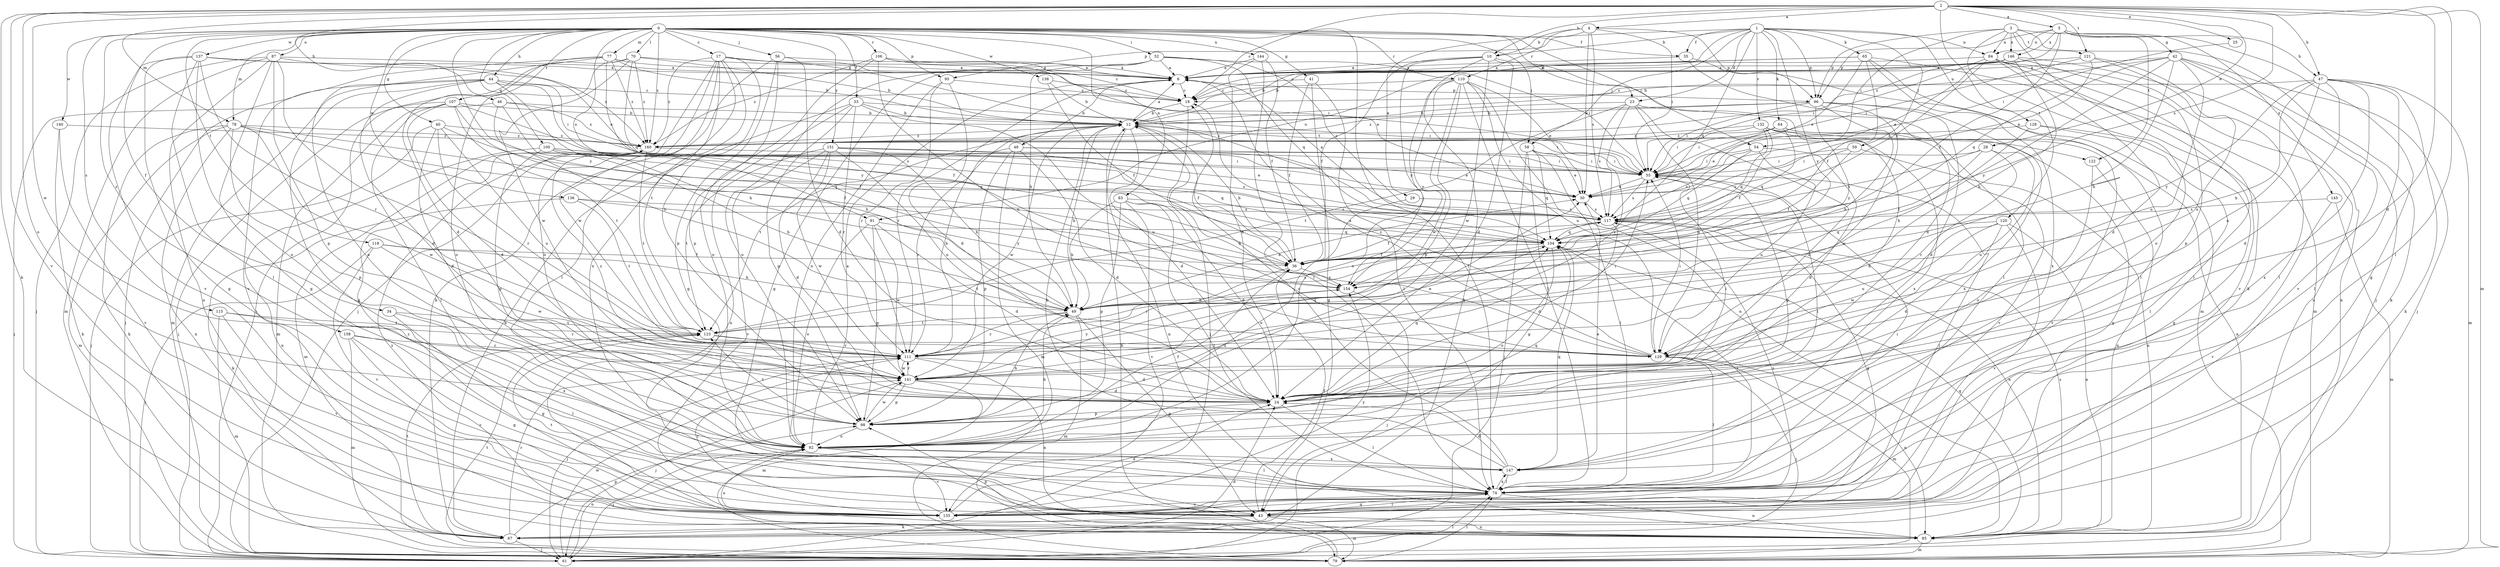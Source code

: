 strict digraph  {
0;
1;
2;
3;
4;
5;
6;
10;
12;
17;
18;
23;
24;
25;
28;
29;
30;
33;
34;
35;
36;
40;
41;
42;
43;
44;
46;
47;
48;
49;
52;
54;
55;
56;
58;
59;
61;
64;
65;
67;
70;
74;
77;
78;
79;
83;
84;
85;
87;
91;
92;
95;
96;
98;
100;
104;
106;
107;
110;
111;
115;
117;
118;
120;
121;
122;
123;
128;
129;
132;
135;
136;
137;
138;
140;
141;
144;
145;
146;
147;
151;
154;
158;
160;
0 -> 17  [label=c];
0 -> 23  [label=d];
0 -> 33  [label=f];
0 -> 34  [label=f];
0 -> 35  [label=f];
0 -> 40  [label=g];
0 -> 41  [label=g];
0 -> 44  [label=h];
0 -> 52  [label=i];
0 -> 54  [label=i];
0 -> 56  [label=j];
0 -> 58  [label=j];
0 -> 70  [label=l];
0 -> 74  [label=l];
0 -> 77  [label=m];
0 -> 78  [label=m];
0 -> 83  [label=n];
0 -> 87  [label=o];
0 -> 91  [label=o];
0 -> 95  [label=p];
0 -> 100  [label=q];
0 -> 106  [label=r];
0 -> 107  [label=r];
0 -> 110  [label=r];
0 -> 115  [label=s];
0 -> 118  [label=t];
0 -> 136  [label=w];
0 -> 137  [label=w];
0 -> 138  [label=w];
0 -> 140  [label=w];
0 -> 144  [label=x];
0 -> 151  [label=y];
0 -> 154  [label=y];
0 -> 158  [label=z];
0 -> 160  [label=z];
1 -> 10  [label=b];
1 -> 23  [label=d];
1 -> 35  [label=f];
1 -> 58  [label=j];
1 -> 59  [label=j];
1 -> 64  [label=k];
1 -> 65  [label=k];
1 -> 84  [label=n];
1 -> 91  [label=o];
1 -> 95  [label=p];
1 -> 96  [label=p];
1 -> 104  [label=q];
1 -> 128  [label=u];
1 -> 132  [label=v];
1 -> 154  [label=y];
2 -> 4  [label=a];
2 -> 5  [label=a];
2 -> 10  [label=b];
2 -> 18  [label=c];
2 -> 24  [label=d];
2 -> 25  [label=e];
2 -> 28  [label=e];
2 -> 46  [label=h];
2 -> 47  [label=h];
2 -> 67  [label=k];
2 -> 74  [label=l];
2 -> 78  [label=m];
2 -> 79  [label=m];
2 -> 92  [label=o];
2 -> 117  [label=s];
2 -> 120  [label=t];
2 -> 121  [label=t];
2 -> 135  [label=v];
2 -> 141  [label=w];
3 -> 54  [label=i];
3 -> 61  [label=j];
3 -> 67  [label=k];
3 -> 84  [label=n];
3 -> 92  [label=o];
3 -> 96  [label=p];
3 -> 121  [label=t];
3 -> 145  [label=x];
3 -> 146  [label=x];
4 -> 10  [label=b];
4 -> 29  [label=e];
4 -> 30  [label=e];
4 -> 55  [label=i];
4 -> 96  [label=p];
4 -> 110  [label=r];
4 -> 117  [label=s];
5 -> 36  [label=f];
5 -> 42  [label=g];
5 -> 43  [label=g];
5 -> 47  [label=h];
5 -> 84  [label=n];
5 -> 96  [label=p];
5 -> 122  [label=t];
5 -> 146  [label=x];
5 -> 160  [label=z];
6 -> 18  [label=c];
6 -> 48  [label=h];
6 -> 96  [label=p];
6 -> 111  [label=r];
10 -> 6  [label=a];
10 -> 24  [label=d];
10 -> 36  [label=f];
10 -> 67  [label=k];
10 -> 74  [label=l];
10 -> 141  [label=w];
10 -> 154  [label=y];
12 -> 6  [label=a];
12 -> 24  [label=d];
12 -> 36  [label=f];
12 -> 49  [label=h];
12 -> 55  [label=i];
12 -> 85  [label=n];
12 -> 122  [label=t];
12 -> 123  [label=t];
12 -> 141  [label=w];
12 -> 160  [label=z];
17 -> 6  [label=a];
17 -> 55  [label=i];
17 -> 61  [label=j];
17 -> 74  [label=l];
17 -> 92  [label=o];
17 -> 98  [label=p];
17 -> 117  [label=s];
17 -> 123  [label=t];
17 -> 141  [label=w];
17 -> 147  [label=x];
17 -> 160  [label=z];
18 -> 12  [label=b];
18 -> 61  [label=j];
23 -> 12  [label=b];
23 -> 24  [label=d];
23 -> 111  [label=r];
23 -> 117  [label=s];
23 -> 123  [label=t];
23 -> 129  [label=u];
23 -> 147  [label=x];
24 -> 55  [label=i];
24 -> 74  [label=l];
24 -> 98  [label=p];
24 -> 104  [label=q];
25 -> 55  [label=i];
28 -> 36  [label=f];
28 -> 55  [label=i];
28 -> 111  [label=r];
28 -> 117  [label=s];
28 -> 129  [label=u];
29 -> 92  [label=o];
29 -> 117  [label=s];
30 -> 117  [label=s];
33 -> 12  [label=b];
33 -> 55  [label=i];
33 -> 67  [label=k];
33 -> 85  [label=n];
33 -> 98  [label=p];
33 -> 111  [label=r];
33 -> 129  [label=u];
34 -> 43  [label=g];
34 -> 123  [label=t];
34 -> 147  [label=x];
35 -> 6  [label=a];
35 -> 24  [label=d];
35 -> 79  [label=m];
36 -> 12  [label=b];
36 -> 111  [label=r];
36 -> 154  [label=y];
40 -> 24  [label=d];
40 -> 61  [label=j];
40 -> 104  [label=q];
40 -> 111  [label=r];
40 -> 129  [label=u];
40 -> 160  [label=z];
41 -> 18  [label=c];
41 -> 36  [label=f];
41 -> 43  [label=g];
41 -> 74  [label=l];
42 -> 6  [label=a];
42 -> 12  [label=b];
42 -> 49  [label=h];
42 -> 61  [label=j];
42 -> 67  [label=k];
42 -> 104  [label=q];
42 -> 129  [label=u];
42 -> 135  [label=v];
42 -> 154  [label=y];
43 -> 36  [label=f];
43 -> 67  [label=k];
43 -> 74  [label=l];
43 -> 79  [label=m];
43 -> 85  [label=n];
44 -> 18  [label=c];
44 -> 24  [label=d];
44 -> 36  [label=f];
44 -> 43  [label=g];
44 -> 49  [label=h];
44 -> 55  [label=i];
44 -> 61  [label=j];
44 -> 79  [label=m];
46 -> 12  [label=b];
46 -> 36  [label=f];
46 -> 49  [label=h];
46 -> 61  [label=j];
46 -> 160  [label=z];
47 -> 18  [label=c];
47 -> 24  [label=d];
47 -> 49  [label=h];
47 -> 67  [label=k];
47 -> 74  [label=l];
47 -> 79  [label=m];
47 -> 129  [label=u];
47 -> 147  [label=x];
47 -> 154  [label=y];
48 -> 24  [label=d];
48 -> 30  [label=e];
48 -> 55  [label=i];
48 -> 79  [label=m];
48 -> 98  [label=p];
48 -> 111  [label=r];
49 -> 30  [label=e];
49 -> 43  [label=g];
49 -> 79  [label=m];
49 -> 111  [label=r];
49 -> 123  [label=t];
52 -> 6  [label=a];
52 -> 43  [label=g];
52 -> 49  [label=h];
52 -> 55  [label=i];
52 -> 92  [label=o];
52 -> 104  [label=q];
52 -> 117  [label=s];
54 -> 24  [label=d];
54 -> 55  [label=i];
54 -> 104  [label=q];
54 -> 117  [label=s];
54 -> 129  [label=u];
55 -> 30  [label=e];
55 -> 98  [label=p];
55 -> 117  [label=s];
56 -> 6  [label=a];
56 -> 24  [label=d];
56 -> 43  [label=g];
56 -> 67  [label=k];
56 -> 92  [label=o];
58 -> 30  [label=e];
58 -> 43  [label=g];
58 -> 55  [label=i];
58 -> 61  [label=j];
58 -> 74  [label=l];
58 -> 104  [label=q];
59 -> 36  [label=f];
59 -> 55  [label=i];
59 -> 85  [label=n];
59 -> 117  [label=s];
61 -> 24  [label=d];
61 -> 74  [label=l];
61 -> 92  [label=o];
61 -> 141  [label=w];
64 -> 30  [label=e];
64 -> 55  [label=i];
64 -> 85  [label=n];
64 -> 104  [label=q];
64 -> 135  [label=v];
64 -> 160  [label=z];
65 -> 6  [label=a];
65 -> 12  [label=b];
65 -> 30  [label=e];
65 -> 36  [label=f];
65 -> 74  [label=l];
65 -> 79  [label=m];
65 -> 147  [label=x];
67 -> 61  [label=j];
67 -> 98  [label=p];
67 -> 111  [label=r];
67 -> 123  [label=t];
70 -> 6  [label=a];
70 -> 12  [label=b];
70 -> 61  [label=j];
70 -> 92  [label=o];
70 -> 141  [label=w];
70 -> 154  [label=y];
70 -> 160  [label=z];
74 -> 43  [label=g];
74 -> 55  [label=i];
74 -> 85  [label=n];
74 -> 135  [label=v];
74 -> 147  [label=x];
77 -> 6  [label=a];
77 -> 12  [label=b];
77 -> 24  [label=d];
77 -> 92  [label=o];
77 -> 104  [label=q];
77 -> 135  [label=v];
77 -> 160  [label=z];
78 -> 36  [label=f];
78 -> 67  [label=k];
78 -> 79  [label=m];
78 -> 85  [label=n];
78 -> 98  [label=p];
78 -> 104  [label=q];
78 -> 141  [label=w];
78 -> 160  [label=z];
79 -> 12  [label=b];
79 -> 74  [label=l];
79 -> 123  [label=t];
83 -> 24  [label=d];
83 -> 49  [label=h];
83 -> 74  [label=l];
83 -> 98  [label=p];
83 -> 117  [label=s];
83 -> 135  [label=v];
84 -> 6  [label=a];
84 -> 24  [label=d];
84 -> 55  [label=i];
84 -> 74  [label=l];
84 -> 85  [label=n];
84 -> 117  [label=s];
84 -> 135  [label=v];
85 -> 79  [label=m];
85 -> 92  [label=o];
85 -> 98  [label=p];
85 -> 104  [label=q];
85 -> 117  [label=s];
85 -> 160  [label=z];
87 -> 6  [label=a];
87 -> 30  [label=e];
87 -> 43  [label=g];
87 -> 61  [label=j];
87 -> 79  [label=m];
87 -> 85  [label=n];
87 -> 98  [label=p];
87 -> 111  [label=r];
91 -> 24  [label=d];
91 -> 92  [label=o];
91 -> 98  [label=p];
91 -> 104  [label=q];
91 -> 141  [label=w];
92 -> 6  [label=a];
92 -> 36  [label=f];
92 -> 49  [label=h];
92 -> 55  [label=i];
92 -> 61  [label=j];
92 -> 74  [label=l];
92 -> 104  [label=q];
92 -> 135  [label=v];
92 -> 147  [label=x];
95 -> 18  [label=c];
95 -> 24  [label=d];
95 -> 92  [label=o];
95 -> 111  [label=r];
96 -> 12  [label=b];
96 -> 24  [label=d];
96 -> 49  [label=h];
96 -> 55  [label=i];
96 -> 141  [label=w];
96 -> 147  [label=x];
96 -> 154  [label=y];
96 -> 160  [label=z];
98 -> 49  [label=h];
98 -> 92  [label=o];
98 -> 123  [label=t];
98 -> 141  [label=w];
100 -> 30  [label=e];
100 -> 49  [label=h];
100 -> 55  [label=i];
100 -> 85  [label=n];
100 -> 98  [label=p];
100 -> 104  [label=q];
104 -> 36  [label=f];
104 -> 74  [label=l];
104 -> 92  [label=o];
104 -> 123  [label=t];
106 -> 6  [label=a];
106 -> 18  [label=c];
106 -> 30  [label=e];
106 -> 98  [label=p];
106 -> 129  [label=u];
106 -> 160  [label=z];
107 -> 12  [label=b];
107 -> 24  [label=d];
107 -> 49  [label=h];
107 -> 61  [label=j];
107 -> 74  [label=l];
107 -> 79  [label=m];
107 -> 117  [label=s];
107 -> 123  [label=t];
110 -> 18  [label=c];
110 -> 30  [label=e];
110 -> 74  [label=l];
110 -> 85  [label=n];
110 -> 92  [label=o];
110 -> 98  [label=p];
110 -> 129  [label=u];
110 -> 141  [label=w];
110 -> 154  [label=y];
111 -> 12  [label=b];
111 -> 24  [label=d];
111 -> 55  [label=i];
111 -> 61  [label=j];
111 -> 85  [label=n];
111 -> 104  [label=q];
111 -> 141  [label=w];
115 -> 79  [label=m];
115 -> 111  [label=r];
115 -> 123  [label=t];
115 -> 135  [label=v];
117 -> 6  [label=a];
117 -> 24  [label=d];
117 -> 36  [label=f];
117 -> 43  [label=g];
117 -> 85  [label=n];
117 -> 104  [label=q];
118 -> 36  [label=f];
118 -> 49  [label=h];
118 -> 61  [label=j];
118 -> 135  [label=v];
118 -> 141  [label=w];
120 -> 24  [label=d];
120 -> 85  [label=n];
120 -> 104  [label=q];
120 -> 129  [label=u];
120 -> 135  [label=v];
120 -> 141  [label=w];
121 -> 6  [label=a];
121 -> 30  [label=e];
121 -> 55  [label=i];
121 -> 74  [label=l];
121 -> 129  [label=u];
122 -> 85  [label=n];
122 -> 92  [label=o];
123 -> 111  [label=r];
123 -> 117  [label=s];
123 -> 129  [label=u];
128 -> 43  [label=g];
128 -> 49  [label=h];
128 -> 74  [label=l];
128 -> 160  [label=z];
129 -> 6  [label=a];
129 -> 12  [label=b];
129 -> 18  [label=c];
129 -> 55  [label=i];
129 -> 61  [label=j];
129 -> 74  [label=l];
129 -> 79  [label=m];
129 -> 85  [label=n];
132 -> 24  [label=d];
132 -> 36  [label=f];
132 -> 43  [label=g];
132 -> 55  [label=i];
132 -> 104  [label=q];
132 -> 135  [label=v];
132 -> 160  [label=z];
135 -> 24  [label=d];
135 -> 55  [label=i];
135 -> 111  [label=r];
135 -> 117  [label=s];
135 -> 123  [label=t];
135 -> 154  [label=y];
135 -> 160  [label=z];
136 -> 67  [label=k];
136 -> 117  [label=s];
136 -> 123  [label=t];
136 -> 154  [label=y];
137 -> 6  [label=a];
137 -> 43  [label=g];
137 -> 74  [label=l];
137 -> 92  [label=o];
137 -> 111  [label=r];
137 -> 135  [label=v];
137 -> 160  [label=z];
138 -> 12  [label=b];
138 -> 18  [label=c];
138 -> 36  [label=f];
140 -> 67  [label=k];
140 -> 135  [label=v];
140 -> 160  [label=z];
141 -> 24  [label=d];
141 -> 30  [label=e];
141 -> 61  [label=j];
141 -> 79  [label=m];
141 -> 98  [label=p];
141 -> 111  [label=r];
141 -> 154  [label=y];
141 -> 160  [label=z];
144 -> 6  [label=a];
144 -> 24  [label=d];
144 -> 36  [label=f];
144 -> 74  [label=l];
145 -> 79  [label=m];
145 -> 117  [label=s];
145 -> 135  [label=v];
146 -> 6  [label=a];
146 -> 12  [label=b];
146 -> 18  [label=c];
146 -> 30  [label=e];
146 -> 49  [label=h];
146 -> 85  [label=n];
146 -> 98  [label=p];
147 -> 12  [label=b];
147 -> 18  [label=c];
147 -> 24  [label=d];
147 -> 30  [label=e];
147 -> 74  [label=l];
147 -> 104  [label=q];
151 -> 24  [label=d];
151 -> 49  [label=h];
151 -> 55  [label=i];
151 -> 117  [label=s];
151 -> 123  [label=t];
151 -> 129  [label=u];
151 -> 135  [label=v];
151 -> 141  [label=w];
154 -> 49  [label=h];
154 -> 61  [label=j];
158 -> 43  [label=g];
158 -> 74  [label=l];
158 -> 79  [label=m];
158 -> 111  [label=r];
158 -> 135  [label=v];
160 -> 55  [label=i];
160 -> 79  [label=m];
160 -> 123  [label=t];
}
